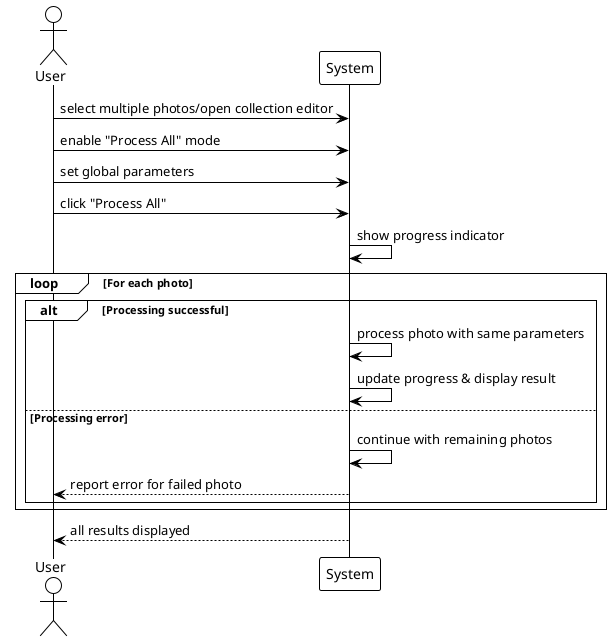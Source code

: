 @startuml UC012
!theme plain

actor User
participant System

User -> System : select multiple photos/open collection editor
User -> System : enable "Process All" mode
User -> System : set global parameters
User -> System : click "Process All"
System -> System : show progress indicator

loop For each photo
    alt Processing successful
        System -> System : process photo with same parameters
        System -> System : update progress & display result
    else Processing error
        System -> System : continue with remaining photos
        System --> User : report error for failed photo
    end
end

System --> User : all results displayed

@enduml
